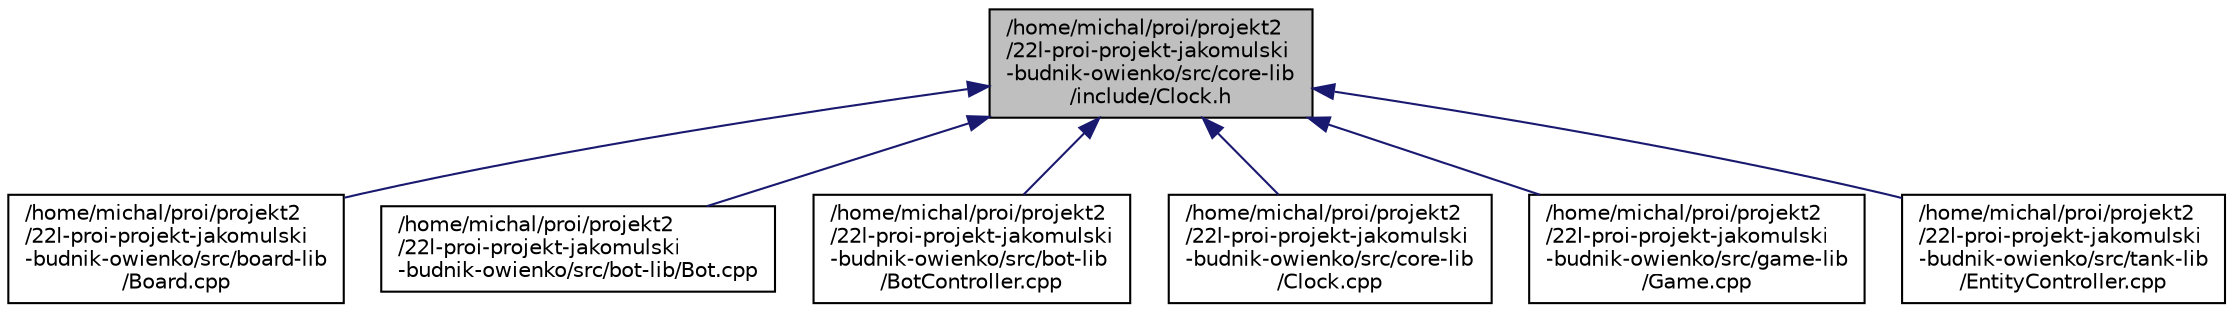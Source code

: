 digraph "/home/michal/proi/projekt2/22l-proi-projekt-jakomulski-budnik-owienko/src/core-lib/include/Clock.h"
{
 // INTERACTIVE_SVG=YES
 // LATEX_PDF_SIZE
  bgcolor="transparent";
  edge [fontname="Helvetica",fontsize="10",labelfontname="Helvetica",labelfontsize="10"];
  node [fontname="Helvetica",fontsize="10",shape=record];
  Node1 [label="/home/michal/proi/projekt2\l/22l-proi-projekt-jakomulski\l-budnik-owienko/src/core-lib\l/include/Clock.h",height=0.2,width=0.4,color="black", fillcolor="grey75", style="filled", fontcolor="black",tooltip=" "];
  Node1 -> Node2 [dir="back",color="midnightblue",fontsize="10",style="solid",fontname="Helvetica"];
  Node2 [label="/home/michal/proi/projekt2\l/22l-proi-projekt-jakomulski\l-budnik-owienko/src/board-lib\l/Board.cpp",height=0.2,width=0.4,color="black",URL="$_board_8cpp.html",tooltip=" "];
  Node1 -> Node3 [dir="back",color="midnightblue",fontsize="10",style="solid",fontname="Helvetica"];
  Node3 [label="/home/michal/proi/projekt2\l/22l-proi-projekt-jakomulski\l-budnik-owienko/src/bot-lib/Bot.cpp",height=0.2,width=0.4,color="black",URL="$_bot_8cpp.html",tooltip=" "];
  Node1 -> Node4 [dir="back",color="midnightblue",fontsize="10",style="solid",fontname="Helvetica"];
  Node4 [label="/home/michal/proi/projekt2\l/22l-proi-projekt-jakomulski\l-budnik-owienko/src/bot-lib\l/BotController.cpp",height=0.2,width=0.4,color="black",URL="$_bot_controller_8cpp.html",tooltip=" "];
  Node1 -> Node5 [dir="back",color="midnightblue",fontsize="10",style="solid",fontname="Helvetica"];
  Node5 [label="/home/michal/proi/projekt2\l/22l-proi-projekt-jakomulski\l-budnik-owienko/src/core-lib\l/Clock.cpp",height=0.2,width=0.4,color="black",URL="$_clock_8cpp.html",tooltip=" "];
  Node1 -> Node6 [dir="back",color="midnightblue",fontsize="10",style="solid",fontname="Helvetica"];
  Node6 [label="/home/michal/proi/projekt2\l/22l-proi-projekt-jakomulski\l-budnik-owienko/src/game-lib\l/Game.cpp",height=0.2,width=0.4,color="black",URL="$_game_8cpp.html",tooltip=" "];
  Node1 -> Node7 [dir="back",color="midnightblue",fontsize="10",style="solid",fontname="Helvetica"];
  Node7 [label="/home/michal/proi/projekt2\l/22l-proi-projekt-jakomulski\l-budnik-owienko/src/tank-lib\l/EntityController.cpp",height=0.2,width=0.4,color="black",URL="$_entity_controller_8cpp.html",tooltip=" "];
}
